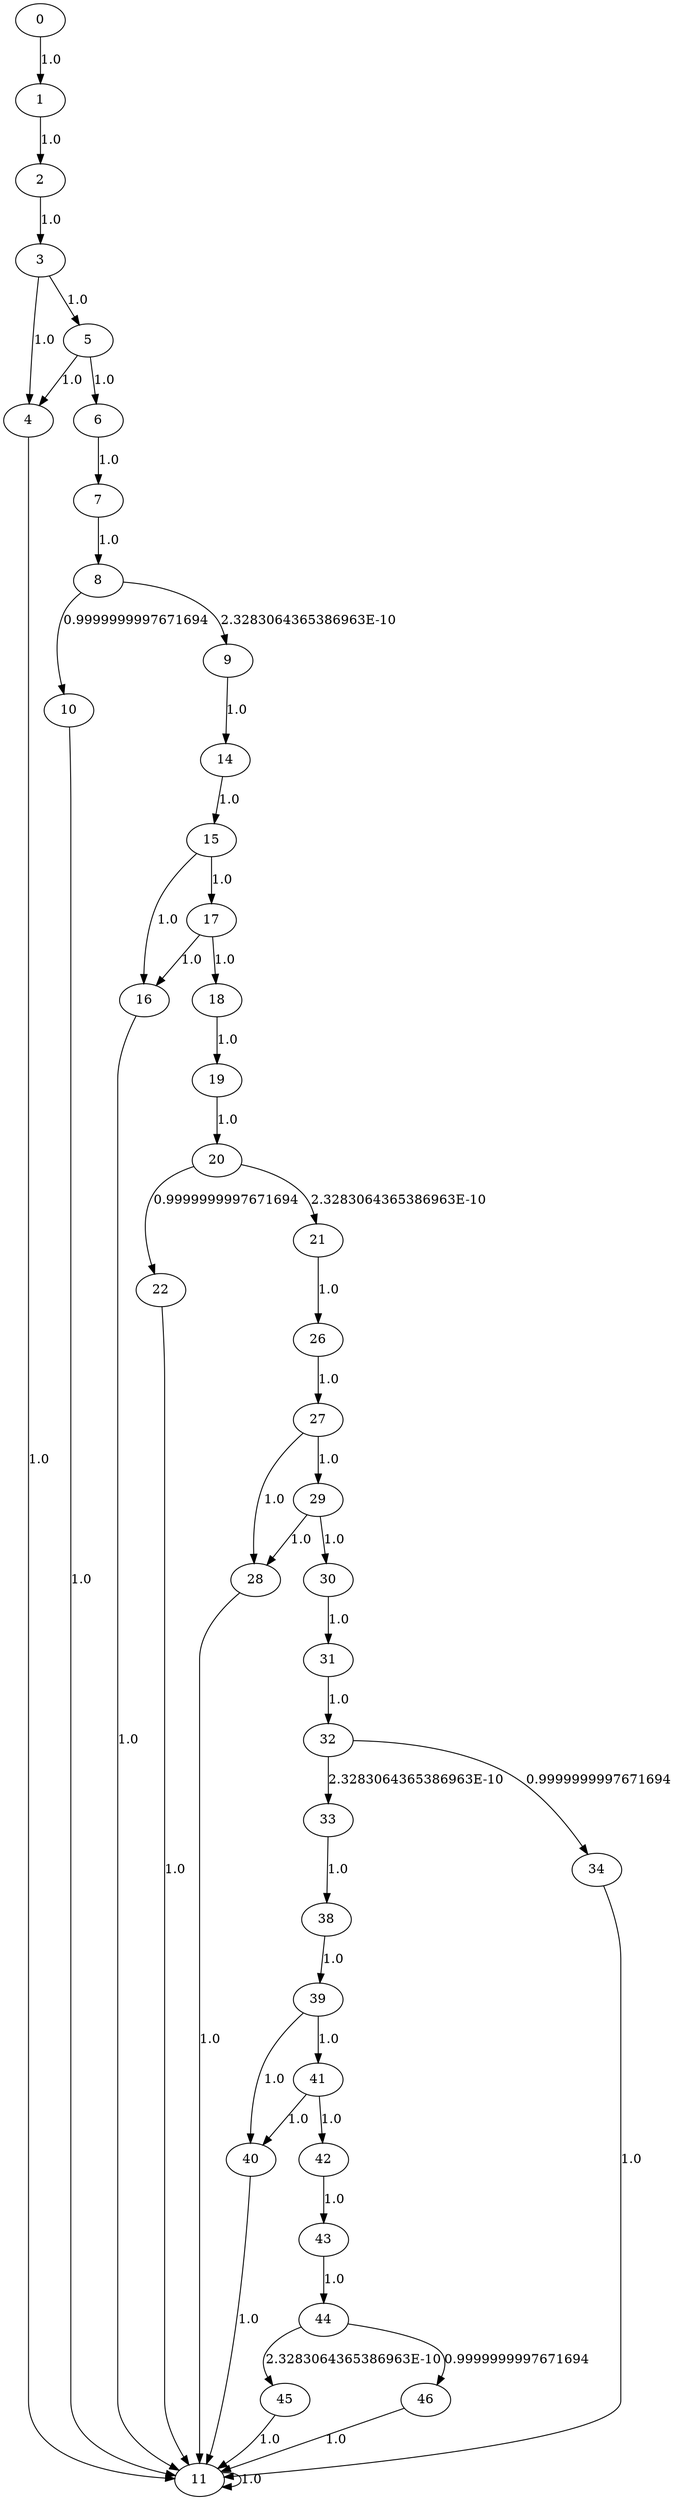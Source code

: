 digraph {
	22 -> 11[label= "1.0"];
	44 -> 45[label= "2.3283064365386963E-10"];
	44 -> 46[label= "0.9999999997671694"];
	45 -> 11[label= "1.0"];
	46 -> 11[label= "1.0"];
	26 -> 27[label= "1.0"];
	27 -> 28[label= "1.0"];
	27 -> 29[label= "1.0"];
	28 -> 11[label= "1.0"];
	29 -> 28[label= "1.0"];
	29 -> 30[label= "1.0"];
	30 -> 31[label= "1.0"];
	31 -> 32[label= "1.0"];
	10 -> 11[label= "1.0"];
	32 -> 33[label= "2.3283064365386963E-10"];
	32 -> 34[label= "0.9999999997671694"];
	11 -> 11[label= "1.0"];
	33 -> 38[label= "1.0"];
	34 -> 11[label= "1.0"];
	14 -> 15[label= "1.0"];
	15 -> 16[label= "1.0"];
	15 -> 17[label= "1.0"];
	16 -> 11[label= "1.0"];
	38 -> 39[label= "1.0"];
	17 -> 16[label= "1.0"];
	17 -> 18[label= "1.0"];
	39 -> 40[label= "1.0"];
	39 -> 41[label= "1.0"];
	18 -> 19[label= "1.0"];
	19 -> 20[label= "1.0"];
	0 -> 1[label= "1.0"];
	1 -> 2[label= "1.0"];
	2 -> 3[label= "1.0"];
	3 -> 4[label= "1.0"];
	3 -> 5[label= "1.0"];
	4 -> 11[label= "1.0"];
	5 -> 4[label= "1.0"];
	5 -> 6[label= "1.0"];
	6 -> 7[label= "1.0"];
	7 -> 8[label= "1.0"];
	8 -> 9[label= "2.3283064365386963E-10"];
	8 -> 10[label= "0.9999999997671694"];
	9 -> 14[label= "1.0"];
	40 -> 11[label= "1.0"];
	41 -> 40[label= "1.0"];
	41 -> 42[label= "1.0"];
	20 -> 21[label= "2.3283064365386963E-10"];
	20 -> 22[label= "0.9999999997671694"];
	42 -> 43[label= "1.0"];
	21 -> 26[label= "1.0"];
	43 -> 44[label= "1.0"];
}